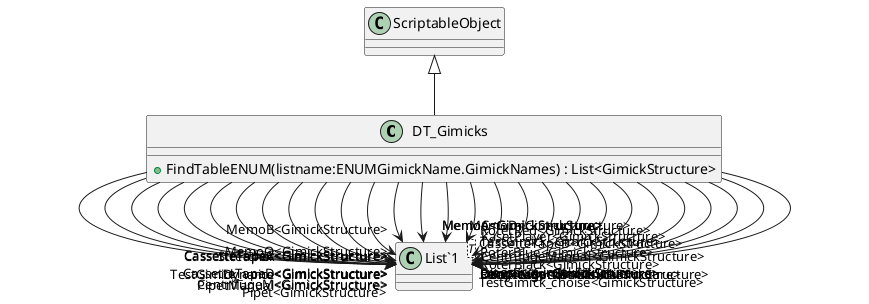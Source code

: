 @startuml
class DT_Gimicks {
    + FindTableENUM(listname:ENUMGimickName.GimickNames) : List<GimickStructure>
}
class "List`1"<T> {
}
ScriptableObject <|-- DT_Gimicks
DT_Gimicks --> "Stretcher<GimickStructure>" "List`1"
DT_Gimicks --> "Dynamo<GimickStructure>" "List`1"
DT_Gimicks --> "TestGimick<GimickStructure>" "List`1"
DT_Gimicks --> "TestGimick_choise<GimickStructure>" "List`1"
DT_Gimicks --> "TestGimick_voice<GimickStructure>" "List`1"
DT_Gimicks --> "CassetteTapeA<GimickStructure>" "List`1"
DT_Gimicks --> "CassetteTapeB<GimickStructure>" "List`1"
DT_Gimicks --> "CassetteTapeC<GimickStructure>" "List`1"
DT_Gimicks --> "CassetteTapeD<GimickStructure>" "List`1"
DT_Gimicks --> "KasetPlayer<GimickStructure>" "List`1"
DT_Gimicks --> "MemoO<GimickStructure>" "List`1"
DT_Gimicks --> "MemoA<GimickStructure>" "List`1"
DT_Gimicks --> "MemoB<GimickStructure>" "List`1"
DT_Gimicks --> "MemoC<GimickStructure>" "List`1"
DT_Gimicks --> "MemoD<GimickStructure>" "List`1"
DT_Gimicks --> "RoterRed<GimickStructure>" "List`1"
DT_Gimicks --> "RoterBlack<GimickStructure>" "List`1"
DT_Gimicks --> "RoterBlue<GimickStructure>" "List`1"
DT_Gimicks --> "Freezer<GimickStructure>" "List`1"
DT_Gimicks --> "DimpleKey<GimickStructure>" "List`1"
DT_Gimicks --> "Centrifuge<GimickStructure>" "List`1"
DT_Gimicks --> "CentrifugeM<GimickStructure>" "List`1"
DT_Gimicks --> "Pipet<GimickStructure>" "List`1"
DT_Gimicks --> "Door<GimickStructure>" "List`1"
DT_Gimicks --> "ReagentBottle<GimickStructure>" "List`1"
DT_Gimicks --> "PipetManual<GimickStructure>" "List`1"
DT_Gimicks --> "CentrifugeManual<GimickStructure>" "List`1"
DT_Gimicks --> "FakeReagentBottle<GimickStructure>" "List`1"
@enduml
